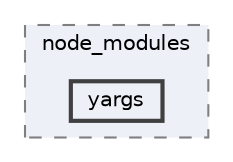 digraph "pkiclassroomrescheduler/src/main/frontend/node_modules/yargs"
{
 // LATEX_PDF_SIZE
  bgcolor="transparent";
  edge [fontname=Helvetica,fontsize=10,labelfontname=Helvetica,labelfontsize=10];
  node [fontname=Helvetica,fontsize=10,shape=box,height=0.2,width=0.4];
  compound=true
  subgraph clusterdir_72953eda66ccb3a2722c28e1c3e6c23b {
    graph [ bgcolor="#edf0f7", pencolor="grey50", label="node_modules", fontname=Helvetica,fontsize=10 style="filled,dashed", URL="dir_72953eda66ccb3a2722c28e1c3e6c23b.html",tooltip=""]
  dir_90bb6262a84aaf6b57a7c813fde992da [label="yargs", fillcolor="#edf0f7", color="grey25", style="filled,bold", URL="dir_90bb6262a84aaf6b57a7c813fde992da.html",tooltip=""];
  }
}
